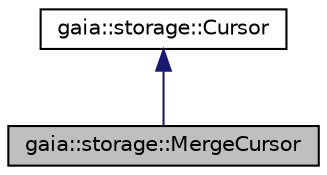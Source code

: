 digraph G
{
  edge [fontname="Helvetica",fontsize="10",labelfontname="Helvetica",labelfontsize="10"];
  node [fontname="Helvetica",fontsize="10",shape=record];
  Node1 [label="gaia::storage::MergeCursor",height=0.2,width=0.4,color="black", fillcolor="grey75", style="filled" fontcolor="black"];
  Node2 -> Node1 [dir=back,color="midnightblue",fontsize="10",style="solid",fontname="Helvetica"];
  Node2 [label="gaia::storage::Cursor",height=0.2,width=0.4,color="black", fillcolor="white", style="filled",URL="$de/de8/classgaia_1_1storage_1_1_cursor.html",tooltip="This class provides random read-write access to the result set returned by a database query..."];
}

